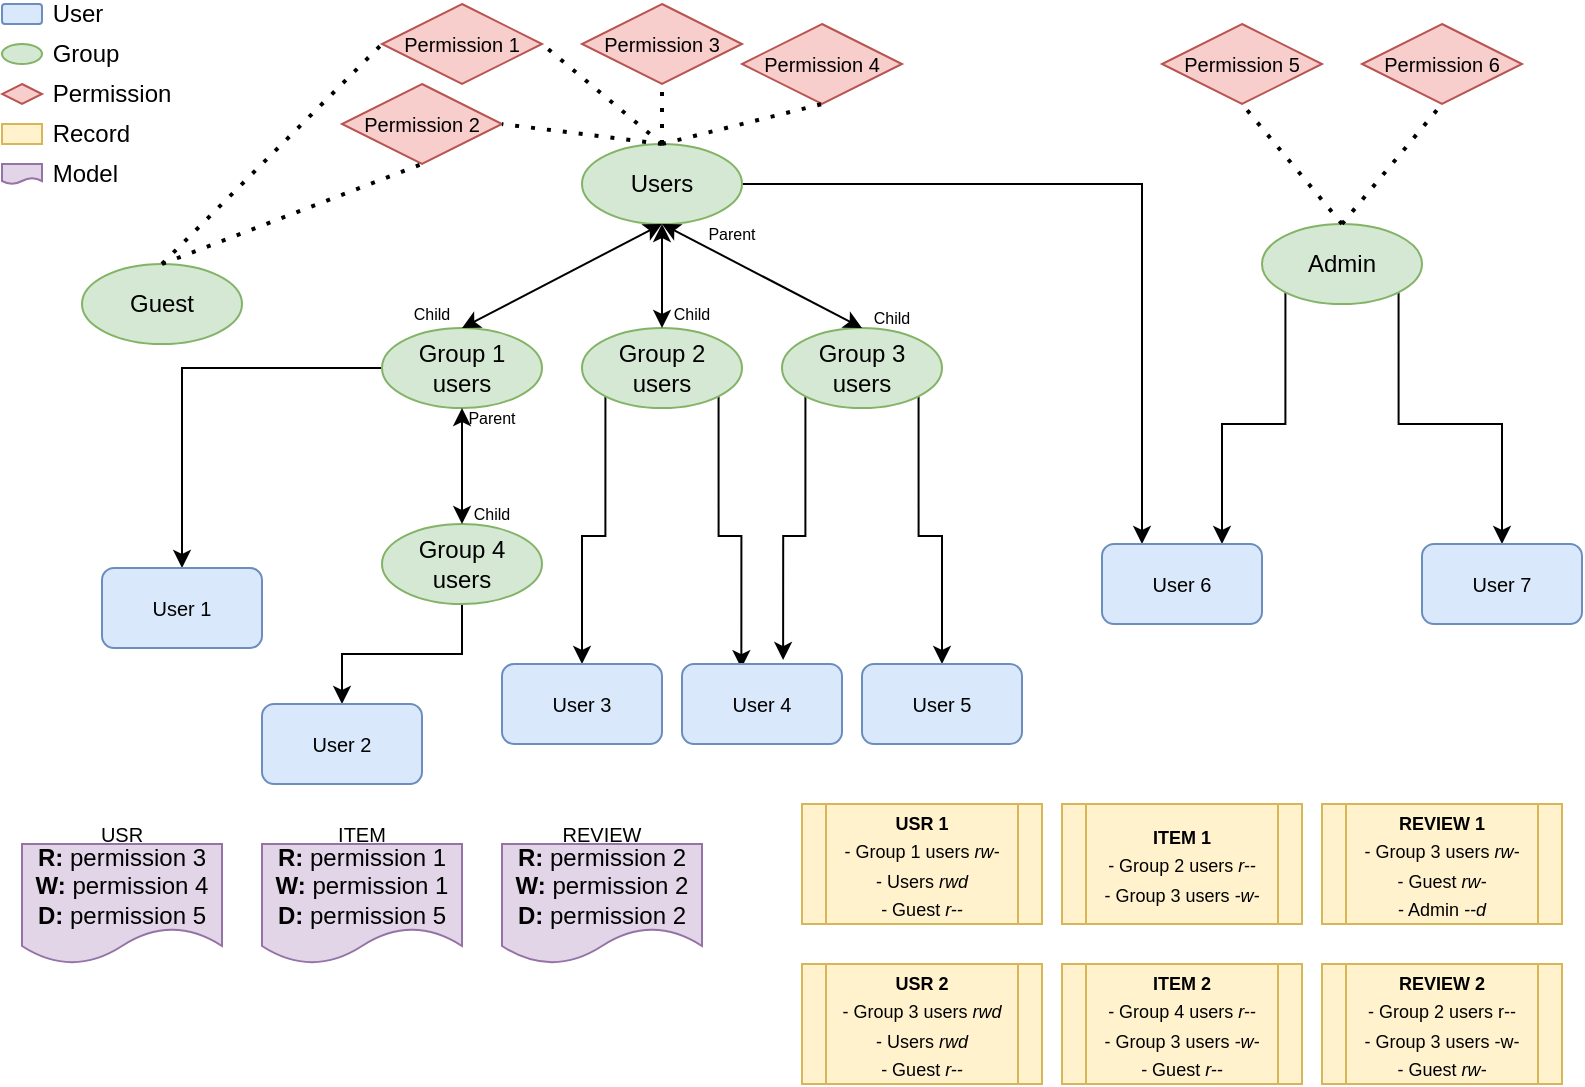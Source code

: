 <mxfile version="20.4.1" type="device"><diagram id="yJYGWXD-kL8bxn5aWpdq" name="Page-1"><mxGraphModel dx="929" dy="623" grid="1" gridSize="10" guides="1" tooltips="1" connect="1" arrows="1" fold="1" page="1" pageScale="1" pageWidth="827" pageHeight="583" math="0" shadow="0"><root><mxCell id="0"/><mxCell id="1" parent="0"/><mxCell id="D66zsH--1s4SVH5civIt-3" value="&amp;nbsp;User" style="rounded=1;whiteSpace=wrap;html=1;fillColor=#dae8fc;strokeColor=#6c8ebf;labelPosition=right;verticalLabelPosition=middle;align=left;verticalAlign=middle;" parent="1" vertex="1"><mxGeometry x="10" y="10" width="20" height="10" as="geometry"/></mxCell><mxCell id="D66zsH--1s4SVH5civIt-14" value="&amp;nbsp;Group" style="ellipse;whiteSpace=wrap;html=1;labelPosition=right;verticalLabelPosition=middle;align=left;verticalAlign=middle;fillColor=#d5e8d4;strokeColor=#82b366;" parent="1" vertex="1"><mxGeometry x="10" y="30" width="20" height="10" as="geometry"/></mxCell><mxCell id="D66zsH--1s4SVH5civIt-15" value="&amp;nbsp;Permission" style="shape=hexagon;perimeter=hexagonPerimeter2;whiteSpace=wrap;html=1;fixedSize=1;fillColor=#f8cecc;strokeColor=#b85450;labelPosition=right;verticalLabelPosition=middle;align=left;verticalAlign=middle;" parent="1" vertex="1"><mxGeometry x="10" y="50" width="20" height="10" as="geometry"/></mxCell><mxCell id="D66zsH--1s4SVH5civIt-17" value="&amp;nbsp;Record" style="shape=process;whiteSpace=wrap;html=1;backgroundOutline=1;fillColor=#fff2cc;strokeColor=#d6b656;labelPosition=right;verticalLabelPosition=middle;align=left;verticalAlign=middle;size=0;" parent="1" vertex="1"><mxGeometry x="10" y="70" width="20" height="10" as="geometry"/></mxCell><mxCell id="gQT-gmwkzgyBPaDTezhI-52" style="edgeStyle=orthogonalEdgeStyle;rounded=0;orthogonalLoop=1;jettySize=auto;html=1;exitX=1;exitY=0.5;exitDx=0;exitDy=0;entryX=0.25;entryY=0;entryDx=0;entryDy=0;fontSize=12;" edge="1" parent="1" source="D66zsH--1s4SVH5civIt-18" target="gQT-gmwkzgyBPaDTezhI-40"><mxGeometry relative="1" as="geometry"/></mxCell><mxCell id="D66zsH--1s4SVH5civIt-18" value="Users" style="ellipse;whiteSpace=wrap;html=1;fillColor=#d5e8d4;strokeColor=#82b366;" parent="1" vertex="1"><mxGeometry x="300" y="80" width="80" height="40" as="geometry"/></mxCell><mxCell id="gQT-gmwkzgyBPaDTezhI-51" style="edgeStyle=orthogonalEdgeStyle;rounded=0;orthogonalLoop=1;jettySize=auto;html=1;exitX=0;exitY=1;exitDx=0;exitDy=0;entryX=0.75;entryY=0;entryDx=0;entryDy=0;fontSize=12;" edge="1" parent="1" source="D66zsH--1s4SVH5civIt-19" target="gQT-gmwkzgyBPaDTezhI-40"><mxGeometry relative="1" as="geometry"/></mxCell><mxCell id="gQT-gmwkzgyBPaDTezhI-69" style="edgeStyle=orthogonalEdgeStyle;rounded=0;orthogonalLoop=1;jettySize=auto;html=1;exitX=1;exitY=1;exitDx=0;exitDy=0;entryX=0.5;entryY=0;entryDx=0;entryDy=0;fontSize=10;" edge="1" parent="1" source="D66zsH--1s4SVH5civIt-19" target="gQT-gmwkzgyBPaDTezhI-68"><mxGeometry relative="1" as="geometry"/></mxCell><mxCell id="D66zsH--1s4SVH5civIt-19" value="Admin" style="ellipse;whiteSpace=wrap;html=1;fillColor=#d5e8d4;strokeColor=#82b366;" parent="1" vertex="1"><mxGeometry x="640" y="120" width="80" height="40" as="geometry"/></mxCell><mxCell id="gQT-gmwkzgyBPaDTezhI-1" value="Guest" style="ellipse;whiteSpace=wrap;html=1;fillColor=#d5e8d4;strokeColor=#82b366;" vertex="1" parent="1"><mxGeometry x="50" y="140" width="80" height="40" as="geometry"/></mxCell><mxCell id="gQT-gmwkzgyBPaDTezhI-43" style="edgeStyle=orthogonalEdgeStyle;rounded=0;orthogonalLoop=1;jettySize=auto;html=1;exitX=0;exitY=0.5;exitDx=0;exitDy=0;fontSize=12;" edge="1" parent="1" source="gQT-gmwkzgyBPaDTezhI-2" target="gQT-gmwkzgyBPaDTezhI-37"><mxGeometry relative="1" as="geometry"/></mxCell><mxCell id="gQT-gmwkzgyBPaDTezhI-2" value="Group 1&lt;br&gt;users" style="ellipse;whiteSpace=wrap;html=1;fillColor=#d5e8d4;strokeColor=#82b366;" vertex="1" parent="1"><mxGeometry x="200" y="172" width="80" height="40" as="geometry"/></mxCell><mxCell id="gQT-gmwkzgyBPaDTezhI-46" style="edgeStyle=orthogonalEdgeStyle;rounded=0;orthogonalLoop=1;jettySize=auto;html=1;exitX=0;exitY=1;exitDx=0;exitDy=0;entryX=0.5;entryY=0;entryDx=0;entryDy=0;fontSize=12;" edge="1" parent="1" source="gQT-gmwkzgyBPaDTezhI-4" target="gQT-gmwkzgyBPaDTezhI-39"><mxGeometry relative="1" as="geometry"/></mxCell><mxCell id="gQT-gmwkzgyBPaDTezhI-47" style="edgeStyle=orthogonalEdgeStyle;rounded=0;orthogonalLoop=1;jettySize=auto;html=1;exitX=1;exitY=1;exitDx=0;exitDy=0;entryX=0.371;entryY=0.053;entryDx=0;entryDy=0;entryPerimeter=0;fontSize=12;" edge="1" parent="1" source="gQT-gmwkzgyBPaDTezhI-4" target="gQT-gmwkzgyBPaDTezhI-38"><mxGeometry relative="1" as="geometry"/></mxCell><mxCell id="gQT-gmwkzgyBPaDTezhI-4" value="Group 2&lt;br&gt;users" style="ellipse;whiteSpace=wrap;html=1;fillColor=#d5e8d4;strokeColor=#82b366;" vertex="1" parent="1"><mxGeometry x="300" y="172" width="80" height="40" as="geometry"/></mxCell><mxCell id="gQT-gmwkzgyBPaDTezhI-49" style="edgeStyle=orthogonalEdgeStyle;rounded=0;orthogonalLoop=1;jettySize=auto;html=1;exitX=0;exitY=1;exitDx=0;exitDy=0;entryX=0.632;entryY=-0.049;entryDx=0;entryDy=0;entryPerimeter=0;fontSize=12;" edge="1" parent="1" source="gQT-gmwkzgyBPaDTezhI-5" target="gQT-gmwkzgyBPaDTezhI-38"><mxGeometry relative="1" as="geometry"/></mxCell><mxCell id="gQT-gmwkzgyBPaDTezhI-50" style="edgeStyle=orthogonalEdgeStyle;rounded=0;orthogonalLoop=1;jettySize=auto;html=1;exitX=1;exitY=1;exitDx=0;exitDy=0;entryX=0.5;entryY=0;entryDx=0;entryDy=0;fontSize=12;" edge="1" parent="1" source="gQT-gmwkzgyBPaDTezhI-5" target="gQT-gmwkzgyBPaDTezhI-41"><mxGeometry relative="1" as="geometry"/></mxCell><mxCell id="gQT-gmwkzgyBPaDTezhI-5" value="Group 3&lt;br&gt;users" style="ellipse;whiteSpace=wrap;html=1;fillColor=#d5e8d4;strokeColor=#82b366;" vertex="1" parent="1"><mxGeometry x="400" y="172" width="80" height="40" as="geometry"/></mxCell><mxCell id="gQT-gmwkzgyBPaDTezhI-7" value="" style="endArrow=classic;startArrow=classic;html=1;rounded=0;entryX=0.5;entryY=1;entryDx=0;entryDy=0;exitX=0.5;exitY=0;exitDx=0;exitDy=0;" edge="1" parent="1" source="gQT-gmwkzgyBPaDTezhI-2" target="D66zsH--1s4SVH5civIt-18"><mxGeometry width="50" height="50" relative="1" as="geometry"><mxPoint x="330" y="180" as="sourcePoint"/><mxPoint x="380" y="130" as="targetPoint"/></mxGeometry></mxCell><mxCell id="gQT-gmwkzgyBPaDTezhI-8" value="" style="endArrow=classic;startArrow=classic;html=1;rounded=0;exitX=0.5;exitY=0;exitDx=0;exitDy=0;" edge="1" parent="1" source="gQT-gmwkzgyBPaDTezhI-4"><mxGeometry width="50" height="50" relative="1" as="geometry"><mxPoint x="30" y="220" as="sourcePoint"/><mxPoint x="340" y="120" as="targetPoint"/></mxGeometry></mxCell><mxCell id="gQT-gmwkzgyBPaDTezhI-9" value="" style="endArrow=classic;startArrow=classic;html=1;rounded=0;entryX=0.5;entryY=1;entryDx=0;entryDy=0;exitX=0.5;exitY=0;exitDx=0;exitDy=0;" edge="1" parent="1" source="gQT-gmwkzgyBPaDTezhI-5" target="D66zsH--1s4SVH5civIt-18"><mxGeometry width="50" height="50" relative="1" as="geometry"><mxPoint x="430" y="150" as="sourcePoint"/><mxPoint x="480" y="100" as="targetPoint"/></mxGeometry></mxCell><mxCell id="gQT-gmwkzgyBPaDTezhI-10" value="" style="endArrow=none;dashed=1;html=1;dashPattern=1 3;strokeWidth=2;rounded=0;exitX=0.5;exitY=0;exitDx=0;exitDy=0;" edge="1" parent="1" source="D66zsH--1s4SVH5civIt-18"><mxGeometry width="50" height="50" relative="1" as="geometry"><mxPoint x="320" y="80" as="sourcePoint"/><mxPoint x="340" y="50" as="targetPoint"/></mxGeometry></mxCell><mxCell id="gQT-gmwkzgyBPaDTezhI-11" value="&lt;font size=&quot;1&quot;&gt;Permission 3&lt;/font&gt;" style="rhombus;whiteSpace=wrap;html=1;fillColor=#f8cecc;strokeColor=#b85450;" vertex="1" parent="1"><mxGeometry x="300" y="10" width="80" height="40" as="geometry"/></mxCell><mxCell id="gQT-gmwkzgyBPaDTezhI-12" value="&lt;font size=&quot;1&quot;&gt;Permission 4&lt;/font&gt;" style="rhombus;whiteSpace=wrap;html=1;fillColor=#f8cecc;strokeColor=#b85450;" vertex="1" parent="1"><mxGeometry x="380" y="20" width="80" height="40" as="geometry"/></mxCell><mxCell id="gQT-gmwkzgyBPaDTezhI-14" value="&lt;font size=&quot;1&quot;&gt;Permission 1&lt;/font&gt;" style="rhombus;whiteSpace=wrap;html=1;fillColor=#f8cecc;strokeColor=#b85450;" vertex="1" parent="1"><mxGeometry x="200" y="10" width="80" height="40" as="geometry"/></mxCell><mxCell id="gQT-gmwkzgyBPaDTezhI-15" value="&lt;font size=&quot;1&quot;&gt;Permission 2&lt;/font&gt;" style="rhombus;whiteSpace=wrap;html=1;fillColor=#f8cecc;strokeColor=#b85450;" vertex="1" parent="1"><mxGeometry x="180" y="50" width="80" height="40" as="geometry"/></mxCell><mxCell id="gQT-gmwkzgyBPaDTezhI-16" value="" style="endArrow=none;dashed=1;html=1;dashPattern=1 3;strokeWidth=2;rounded=0;fontSize=11;entryX=1;entryY=0.5;entryDx=0;entryDy=0;" edge="1" parent="1" target="gQT-gmwkzgyBPaDTezhI-15"><mxGeometry width="50" height="50" relative="1" as="geometry"><mxPoint x="340" y="80" as="sourcePoint"/><mxPoint x="210" y="170" as="targetPoint"/></mxGeometry></mxCell><mxCell id="gQT-gmwkzgyBPaDTezhI-17" value="" style="endArrow=none;dashed=1;html=1;dashPattern=1 3;strokeWidth=2;rounded=0;fontSize=11;entryX=0.5;entryY=1;entryDx=0;entryDy=0;" edge="1" parent="1" target="gQT-gmwkzgyBPaDTezhI-12"><mxGeometry width="50" height="50" relative="1" as="geometry"><mxPoint x="340" y="80" as="sourcePoint"/><mxPoint x="190" y="130" as="targetPoint"/></mxGeometry></mxCell><mxCell id="gQT-gmwkzgyBPaDTezhI-18" value="" style="endArrow=none;dashed=1;html=1;dashPattern=1 3;strokeWidth=2;rounded=0;fontSize=11;entryX=1;entryY=0.5;entryDx=0;entryDy=0;" edge="1" parent="1" target="gQT-gmwkzgyBPaDTezhI-14"><mxGeometry width="50" height="50" relative="1" as="geometry"><mxPoint x="340" y="80" as="sourcePoint"/><mxPoint x="270" y="100" as="targetPoint"/></mxGeometry></mxCell><mxCell id="gQT-gmwkzgyBPaDTezhI-19" value="&lt;font size=&quot;1&quot;&gt;Permission 5&lt;/font&gt;" style="rhombus;whiteSpace=wrap;html=1;fillColor=#f8cecc;strokeColor=#b85450;" vertex="1" parent="1"><mxGeometry x="590" y="20" width="80" height="40" as="geometry"/></mxCell><mxCell id="gQT-gmwkzgyBPaDTezhI-20" value="&lt;font size=&quot;1&quot;&gt;Permission 6&lt;/font&gt;" style="rhombus;whiteSpace=wrap;html=1;fillColor=#f8cecc;strokeColor=#b85450;" vertex="1" parent="1"><mxGeometry x="690" y="20" width="80" height="40" as="geometry"/></mxCell><mxCell id="gQT-gmwkzgyBPaDTezhI-21" value="" style="endArrow=none;dashed=1;html=1;dashPattern=1 3;strokeWidth=2;rounded=0;fontSize=11;entryX=0.5;entryY=1;entryDx=0;entryDy=0;exitX=0.5;exitY=0;exitDx=0;exitDy=0;" edge="1" parent="1" source="D66zsH--1s4SVH5civIt-19" target="gQT-gmwkzgyBPaDTezhI-20"><mxGeometry width="50" height="50" relative="1" as="geometry"><mxPoint x="550" y="320" as="sourcePoint"/><mxPoint x="600" y="270" as="targetPoint"/></mxGeometry></mxCell><mxCell id="gQT-gmwkzgyBPaDTezhI-22" value="" style="endArrow=none;dashed=1;html=1;dashPattern=1 3;strokeWidth=2;rounded=0;fontSize=11;exitX=0.5;exitY=0;exitDx=0;exitDy=0;" edge="1" parent="1" source="D66zsH--1s4SVH5civIt-19"><mxGeometry width="50" height="50" relative="1" as="geometry"><mxPoint x="580" y="110" as="sourcePoint"/><mxPoint x="630" y="60" as="targetPoint"/></mxGeometry></mxCell><mxCell id="gQT-gmwkzgyBPaDTezhI-23" value="" style="endArrow=none;dashed=1;html=1;dashPattern=1 3;strokeWidth=2;rounded=0;fontSize=11;entryX=0.5;entryY=1;entryDx=0;entryDy=0;exitX=0.5;exitY=0;exitDx=0;exitDy=0;" edge="1" parent="1" source="gQT-gmwkzgyBPaDTezhI-1" target="gQT-gmwkzgyBPaDTezhI-15"><mxGeometry width="50" height="50" relative="1" as="geometry"><mxPoint x="160" y="150" as="sourcePoint"/><mxPoint x="210" y="100" as="targetPoint"/></mxGeometry></mxCell><mxCell id="gQT-gmwkzgyBPaDTezhI-24" value="" style="endArrow=none;dashed=1;html=1;dashPattern=1 3;strokeWidth=2;rounded=0;fontSize=11;entryX=0;entryY=0.5;entryDx=0;entryDy=0;exitX=0.5;exitY=0;exitDx=0;exitDy=0;" edge="1" parent="1" source="gQT-gmwkzgyBPaDTezhI-1" target="gQT-gmwkzgyBPaDTezhI-14"><mxGeometry width="50" height="50" relative="1" as="geometry"><mxPoint x="70" y="290" as="sourcePoint"/><mxPoint x="120" y="240" as="targetPoint"/></mxGeometry></mxCell><mxCell id="gQT-gmwkzgyBPaDTezhI-44" style="edgeStyle=orthogonalEdgeStyle;rounded=0;orthogonalLoop=1;jettySize=auto;html=1;exitX=0.5;exitY=1;exitDx=0;exitDy=0;entryX=0.5;entryY=0;entryDx=0;entryDy=0;fontSize=12;" edge="1" parent="1" source="gQT-gmwkzgyBPaDTezhI-25" target="gQT-gmwkzgyBPaDTezhI-36"><mxGeometry relative="1" as="geometry"/></mxCell><mxCell id="gQT-gmwkzgyBPaDTezhI-25" value="Group 4&lt;br&gt;users" style="ellipse;whiteSpace=wrap;html=1;fillColor=#d5e8d4;strokeColor=#82b366;" vertex="1" parent="1"><mxGeometry x="200" y="270" width="80" height="40" as="geometry"/></mxCell><mxCell id="gQT-gmwkzgyBPaDTezhI-26" value="" style="endArrow=classic;startArrow=classic;html=1;rounded=0;fontSize=11;entryX=0.5;entryY=1;entryDx=0;entryDy=0;exitX=0.5;exitY=0;exitDx=0;exitDy=0;" edge="1" parent="1" source="gQT-gmwkzgyBPaDTezhI-25" target="gQT-gmwkzgyBPaDTezhI-2"><mxGeometry width="50" height="50" relative="1" as="geometry"><mxPoint x="250" y="320" as="sourcePoint"/><mxPoint x="300" y="270" as="targetPoint"/></mxGeometry></mxCell><mxCell id="gQT-gmwkzgyBPaDTezhI-27" value="Parent" style="text;html=1;strokeColor=none;fillColor=none;align=center;verticalAlign=middle;whiteSpace=wrap;rounded=0;fontSize=8;" vertex="1" parent="1"><mxGeometry x="240" y="212" width="30" height="10" as="geometry"/></mxCell><mxCell id="gQT-gmwkzgyBPaDTezhI-28" value="Child" style="text;html=1;strokeColor=none;fillColor=none;align=center;verticalAlign=middle;whiteSpace=wrap;rounded=0;fontSize=8;" vertex="1" parent="1"><mxGeometry x="210" y="160" width="30" height="10" as="geometry"/></mxCell><mxCell id="gQT-gmwkzgyBPaDTezhI-30" value="Child" style="text;html=1;strokeColor=none;fillColor=none;align=center;verticalAlign=middle;whiteSpace=wrap;rounded=0;fontSize=8;" vertex="1" parent="1"><mxGeometry x="240" y="260" width="30" height="10" as="geometry"/></mxCell><mxCell id="gQT-gmwkzgyBPaDTezhI-31" value="Parent" style="text;html=1;strokeColor=none;fillColor=none;align=center;verticalAlign=middle;whiteSpace=wrap;rounded=0;fontSize=8;" vertex="1" parent="1"><mxGeometry x="360" y="120" width="30" height="10" as="geometry"/></mxCell><mxCell id="gQT-gmwkzgyBPaDTezhI-32" value="Child" style="text;html=1;strokeColor=none;fillColor=none;align=center;verticalAlign=middle;whiteSpace=wrap;rounded=0;fontSize=8;" vertex="1" parent="1"><mxGeometry x="440" y="162" width="30" height="10" as="geometry"/></mxCell><mxCell id="gQT-gmwkzgyBPaDTezhI-35" value="Child" style="text;html=1;strokeColor=none;fillColor=none;align=center;verticalAlign=middle;whiteSpace=wrap;rounded=0;fontSize=8;" vertex="1" parent="1"><mxGeometry x="340" y="160" width="30" height="10" as="geometry"/></mxCell><mxCell id="gQT-gmwkzgyBPaDTezhI-36" value="&lt;font size=&quot;1&quot;&gt;User 2&lt;/font&gt;" style="rounded=1;whiteSpace=wrap;html=1;fontSize=8;fillColor=#dae8fc;strokeColor=#6c8ebf;" vertex="1" parent="1"><mxGeometry x="140" y="360" width="80" height="40" as="geometry"/></mxCell><mxCell id="gQT-gmwkzgyBPaDTezhI-37" value="&lt;font size=&quot;1&quot;&gt;User 1&lt;/font&gt;" style="rounded=1;whiteSpace=wrap;html=1;fontSize=8;fillColor=#dae8fc;strokeColor=#6c8ebf;" vertex="1" parent="1"><mxGeometry x="60" y="292" width="80" height="40" as="geometry"/></mxCell><mxCell id="gQT-gmwkzgyBPaDTezhI-38" value="&lt;font size=&quot;1&quot;&gt;User 4&lt;/font&gt;" style="rounded=1;whiteSpace=wrap;html=1;fontSize=8;fillColor=#dae8fc;strokeColor=#6c8ebf;" vertex="1" parent="1"><mxGeometry x="350" y="340" width="80" height="40" as="geometry"/></mxCell><mxCell id="gQT-gmwkzgyBPaDTezhI-39" value="&lt;font size=&quot;1&quot;&gt;User 3&lt;/font&gt;" style="rounded=1;whiteSpace=wrap;html=1;fontSize=8;fillColor=#dae8fc;strokeColor=#6c8ebf;" vertex="1" parent="1"><mxGeometry x="260" y="340" width="80" height="40" as="geometry"/></mxCell><mxCell id="gQT-gmwkzgyBPaDTezhI-40" value="&lt;font size=&quot;1&quot;&gt;User 6&lt;/font&gt;" style="rounded=1;whiteSpace=wrap;html=1;fontSize=8;fillColor=#dae8fc;strokeColor=#6c8ebf;" vertex="1" parent="1"><mxGeometry x="560" y="280" width="80" height="40" as="geometry"/></mxCell><mxCell id="gQT-gmwkzgyBPaDTezhI-41" value="&lt;font size=&quot;1&quot;&gt;User 5&lt;/font&gt;" style="rounded=1;whiteSpace=wrap;html=1;fontSize=8;fillColor=#dae8fc;strokeColor=#6c8ebf;" vertex="1" parent="1"><mxGeometry x="440" y="340" width="80" height="40" as="geometry"/></mxCell><mxCell id="gQT-gmwkzgyBPaDTezhI-53" value="&lt;span style=&quot;font-size: 9px;&quot;&gt;&lt;b&gt;USR 1&lt;/b&gt;&lt;br&gt;- Group 1 users &lt;i&gt;rw-&lt;/i&gt;&lt;br&gt;- Users &lt;i&gt;rwd&lt;/i&gt;&lt;br&gt;- Guest &lt;i&gt;r--&lt;/i&gt;&lt;br&gt;&lt;/span&gt;" style="shape=process;whiteSpace=wrap;html=1;backgroundOutline=1;fontSize=12;fillColor=#fff2cc;strokeColor=#d6b656;" vertex="1" parent="1"><mxGeometry x="410" y="410" width="120" height="60" as="geometry"/></mxCell><mxCell id="gQT-gmwkzgyBPaDTezhI-55" value="&lt;font style=&quot;font-size: 12px;&quot;&gt;&amp;nbsp;Model&lt;/font&gt;" style="shape=document;whiteSpace=wrap;html=1;boundedLbl=1;fontSize=9;fillColor=#e1d5e7;strokeColor=#9673a6;labelPosition=right;verticalLabelPosition=middle;align=left;verticalAlign=middle;" vertex="1" parent="1"><mxGeometry x="10" y="90" width="20" height="10" as="geometry"/></mxCell><mxCell id="gQT-gmwkzgyBPaDTezhI-58" value="&lt;b&gt;R:&amp;nbsp;&lt;/b&gt;permission 1&lt;br&gt;&lt;b&gt;W: &lt;/b&gt;permission 1&lt;br&gt;&lt;b&gt;D: &lt;/b&gt;permission 5" style="shape=document;whiteSpace=wrap;html=1;boundedLbl=1;fontSize=12;fillColor=#e1d5e7;strokeColor=#9673a6;" vertex="1" parent="1"><mxGeometry x="140" y="430" width="100" height="60" as="geometry"/></mxCell><mxCell id="gQT-gmwkzgyBPaDTezhI-59" value="&lt;b&gt;R:&amp;nbsp;&lt;/b&gt;permission 3&lt;br&gt;&lt;b&gt;W: &lt;/b&gt;permission 4&lt;br&gt;&lt;b&gt;D: &lt;/b&gt;permission 5" style="shape=document;whiteSpace=wrap;html=1;boundedLbl=1;fontSize=12;fillColor=#e1d5e7;strokeColor=#9673a6;" vertex="1" parent="1"><mxGeometry x="20" y="430" width="100" height="60" as="geometry"/></mxCell><mxCell id="gQT-gmwkzgyBPaDTezhI-60" value="&lt;b&gt;R:&amp;nbsp;&lt;/b&gt;permission 2&lt;br&gt;&lt;b&gt;W: &lt;/b&gt;permission 2&lt;br&gt;&lt;b&gt;D: &lt;/b&gt;permission 2" style="shape=document;whiteSpace=wrap;html=1;boundedLbl=1;fontSize=12;fillColor=#e1d5e7;strokeColor=#9673a6;" vertex="1" parent="1"><mxGeometry x="260" y="430" width="100" height="60" as="geometry"/></mxCell><mxCell id="gQT-gmwkzgyBPaDTezhI-61" value="USR" style="text;html=1;strokeColor=none;fillColor=none;align=center;verticalAlign=middle;whiteSpace=wrap;rounded=0;fontSize=10;" vertex="1" parent="1"><mxGeometry x="40" y="410" width="60" height="30" as="geometry"/></mxCell><mxCell id="gQT-gmwkzgyBPaDTezhI-62" value="ITEM" style="text;html=1;strokeColor=none;fillColor=none;align=center;verticalAlign=middle;whiteSpace=wrap;rounded=0;fontSize=10;" vertex="1" parent="1"><mxGeometry x="160" y="410" width="60" height="30" as="geometry"/></mxCell><mxCell id="gQT-gmwkzgyBPaDTezhI-63" value="REVIEW" style="text;html=1;strokeColor=none;fillColor=none;align=center;verticalAlign=middle;whiteSpace=wrap;rounded=0;fontSize=10;" vertex="1" parent="1"><mxGeometry x="280" y="410" width="60" height="30" as="geometry"/></mxCell><mxCell id="gQT-gmwkzgyBPaDTezhI-65" value="&lt;span style=&quot;font-size: 9px;&quot;&gt;&lt;b&gt;USR 2&lt;/b&gt;&lt;br&gt;- Group 3 users &lt;i&gt;rwd&lt;/i&gt;&lt;br&gt;- Users &lt;i&gt;rwd&lt;/i&gt;&lt;br&gt;- Guest &lt;i&gt;r--&lt;/i&gt;&lt;br&gt;&lt;/span&gt;" style="shape=process;whiteSpace=wrap;html=1;backgroundOutline=1;fontSize=12;fillColor=#fff2cc;strokeColor=#d6b656;" vertex="1" parent="1"><mxGeometry x="410" y="490" width="120" height="60" as="geometry"/></mxCell><mxCell id="gQT-gmwkzgyBPaDTezhI-66" value="&lt;span style=&quot;font-size: 9px;&quot;&gt;&lt;b&gt;ITEM 1&lt;/b&gt;&lt;br&gt;- Group 2 users &lt;i&gt;r--&lt;/i&gt;&lt;br&gt;- Group 3 users &lt;i&gt;-w-&lt;/i&gt;&lt;br&gt;&lt;/span&gt;" style="shape=process;whiteSpace=wrap;html=1;backgroundOutline=1;fontSize=12;fillColor=#fff2cc;strokeColor=#d6b656;" vertex="1" parent="1"><mxGeometry x="540" y="410" width="120" height="60" as="geometry"/></mxCell><mxCell id="gQT-gmwkzgyBPaDTezhI-67" value="&lt;span style=&quot;font-size: 9px;&quot;&gt;&lt;b&gt;ITEM 2&lt;/b&gt;&lt;br&gt;- Group 4 users &lt;i&gt;r--&lt;/i&gt;&lt;br&gt;- Group 3 users &lt;i&gt;-w-&lt;/i&gt;&lt;br&gt;- Guest &lt;i&gt;r--&lt;/i&gt;&lt;br&gt;&lt;/span&gt;" style="shape=process;whiteSpace=wrap;html=1;backgroundOutline=1;fontSize=12;fillColor=#fff2cc;strokeColor=#d6b656;" vertex="1" parent="1"><mxGeometry x="540" y="490" width="120" height="60" as="geometry"/></mxCell><mxCell id="gQT-gmwkzgyBPaDTezhI-68" value="&lt;font size=&quot;1&quot;&gt;User 7&lt;/font&gt;" style="rounded=1;whiteSpace=wrap;html=1;fontSize=8;fillColor=#dae8fc;strokeColor=#6c8ebf;" vertex="1" parent="1"><mxGeometry x="720" y="280" width="80" height="40" as="geometry"/></mxCell><mxCell id="gQT-gmwkzgyBPaDTezhI-70" value="&lt;span style=&quot;font-size: 9px;&quot;&gt;&lt;b&gt;REVIEW 1&lt;/b&gt;&lt;br&gt;- Group 3 users &lt;i&gt;rw-&lt;/i&gt;&lt;br&gt;- Guest &lt;i&gt;rw-&lt;/i&gt;&lt;br&gt;- Admin &lt;i&gt;--d&lt;/i&gt;&lt;br&gt;&lt;/span&gt;" style="shape=process;whiteSpace=wrap;html=1;backgroundOutline=1;fontSize=12;fillColor=#fff2cc;strokeColor=#d6b656;" vertex="1" parent="1"><mxGeometry x="670" y="410" width="120" height="60" as="geometry"/></mxCell><mxCell id="gQT-gmwkzgyBPaDTezhI-71" value="&lt;span style=&quot;font-size: 9px;&quot;&gt;&lt;b&gt;REVIEW 2&lt;br&gt;&lt;/b&gt;- Group 2 users r--&lt;br&gt;- Group 3 users -w-&lt;br&gt;- Guest &lt;i&gt;rw-&lt;/i&gt;&lt;br&gt;&lt;/span&gt;" style="shape=process;whiteSpace=wrap;html=1;backgroundOutline=1;fontSize=12;fillColor=#fff2cc;strokeColor=#d6b656;" vertex="1" parent="1"><mxGeometry x="670" y="490" width="120" height="60" as="geometry"/></mxCell></root></mxGraphModel></diagram></mxfile>